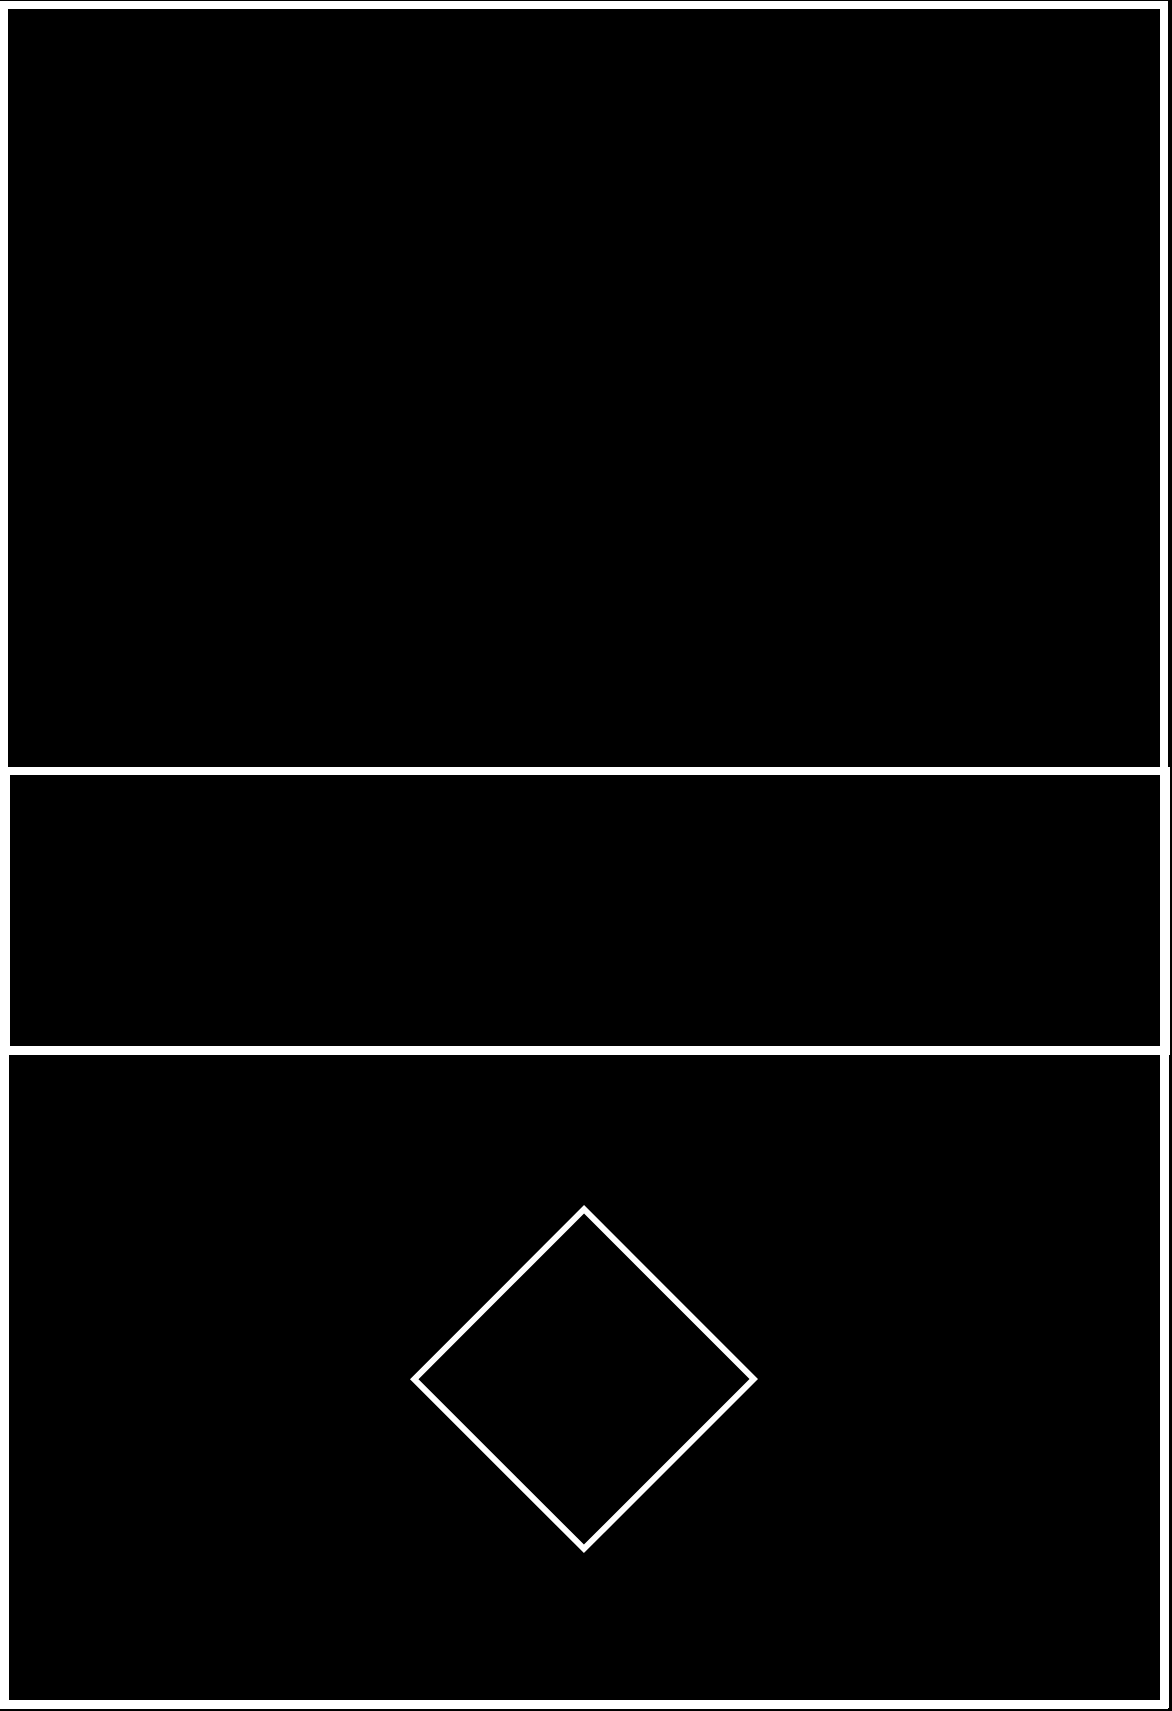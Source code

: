 <mxfile pages="2">
    <diagram name="ページ1" id="0GeKAdYQLf-9g6kUB2zX">
        <mxGraphModel dx="646" dy="986" grid="1" gridSize="10" guides="1" tooltips="1" connect="1" arrows="1" fold="1" page="0" pageScale="1" pageWidth="827" pageHeight="1169" background="#000000" math="0" shadow="0">
            <root>
                <mxCell id="0"/>
                <mxCell id="1" parent="0"/>
                <mxCell id="3VjmDg1gpyzOZM0NutKG-6" value="" style="group;rotation=-90;" parent="1" vertex="1" connectable="0">
                    <mxGeometry x="23" y="66.5" width="850" height="581" as="geometry"/>
                </mxCell>
                <mxCell id="3VjmDg1gpyzOZM0NutKG-2" value="" style="rounded=0;whiteSpace=wrap;html=1;fillColor=none;strokeWidth=4;strokeColor=#FFFFFF;rotation=-90;" parent="3VjmDg1gpyzOZM0NutKG-6" vertex="1">
                    <mxGeometry y="1" width="850" height="580" as="geometry"/>
                </mxCell>
                <mxCell id="3VjmDg1gpyzOZM0NutKG-3" value="" style="rounded=0;whiteSpace=wrap;html=1;rotation=-135;strokeColor=#FFFFFF;fillColor=none;strokeWidth=3;" parent="3VjmDg1gpyzOZM0NutKG-6" vertex="1">
                    <mxGeometry x="365" y="493" width="120" height="120.078" as="geometry"/>
                </mxCell>
                <mxCell id="3VjmDg1gpyzOZM0NutKG-4" value="" style="rounded=0;whiteSpace=wrap;html=1;fillColor=none;strokeWidth=4;strokeColor=#FFFFFF;rotation=-90;" parent="3VjmDg1gpyzOZM0NutKG-6" vertex="1">
                    <mxGeometry x="262" y="262" width="327" height="580" as="geometry"/>
                </mxCell>
                <mxCell id="3VjmDg1gpyzOZM0NutKG-5" value="" style="rounded=0;whiteSpace=wrap;html=1;fillColor=none;strokeWidth=4;strokeColor=#FFFFFF;rotation=-90;" parent="3VjmDg1gpyzOZM0NutKG-6" vertex="1">
                    <mxGeometry x="356" y="29" width="140" height="580" as="geometry"/>
                </mxCell>
            </root>
        </mxGraphModel>
    </diagram>
    <diagram id="TiPxRv3YBDjl0ezM96LH" name="ページ2">
        <mxGraphModel dx="646" dy="586" grid="1" gridSize="10" guides="1" tooltips="1" connect="1" arrows="1" fold="1" page="0" pageScale="1" pageWidth="827" pageHeight="1169" math="0" shadow="0">
            <root>
                <mxCell id="0"/>
                <mxCell id="1" parent="0"/>
                <mxCell id="rsPnEINVbTK2RQGVF1LD-2" value="" style="group;rotation=-180;" vertex="1" connectable="0" parent="1">
                    <mxGeometry x="30" y="110" width="100" height="90" as="geometry"/>
                </mxCell>
                <mxCell id="O33mqk_osB-HnKSZPfT--3" value="" style="rounded=0;whiteSpace=wrap;html=1;fillColor=#B3B3B3;strokeColor=none;fillStyle=auto;glass=0;shadow=0;rotation=-180;" parent="rsPnEINVbTK2RQGVF1LD-2" vertex="1">
                    <mxGeometry y="70" width="100" height="20" as="geometry"/>
                </mxCell>
                <mxCell id="O33mqk_osB-HnKSZPfT--1" value="" style="rounded=0;whiteSpace=wrap;html=1;fillColor=#B3B3B3;strokeColor=none;rotation=-180;" parent="rsPnEINVbTK2RQGVF1LD-2" vertex="1">
                    <mxGeometry x="10" width="80" height="70" as="geometry"/>
                </mxCell>
                <mxCell id="O33mqk_osB-HnKSZPfT--4" value="" style="endArrow=classic;html=1;rounded=0;strokeColor=#FF0000;" parent="rsPnEINVbTK2RQGVF1LD-2" edge="1">
                    <mxGeometry width="50" height="50" relative="1" as="geometry">
                        <mxPoint x="50" y="40" as="sourcePoint"/>
                        <mxPoint x="50" y="10" as="targetPoint"/>
                    </mxGeometry>
                </mxCell>
                <mxCell id="O33mqk_osB-HnKSZPfT--7" value="" style="endArrow=classic;html=1;rounded=0;strokeColor=#00FF00;" parent="rsPnEINVbTK2RQGVF1LD-2" edge="1">
                    <mxGeometry width="50" height="50" relative="1" as="geometry">
                        <mxPoint x="50" y="40" as="sourcePoint"/>
                        <mxPoint x="80" y="40" as="targetPoint"/>
                    </mxGeometry>
                </mxCell>
            </root>
        </mxGraphModel>
    </diagram>
</mxfile>